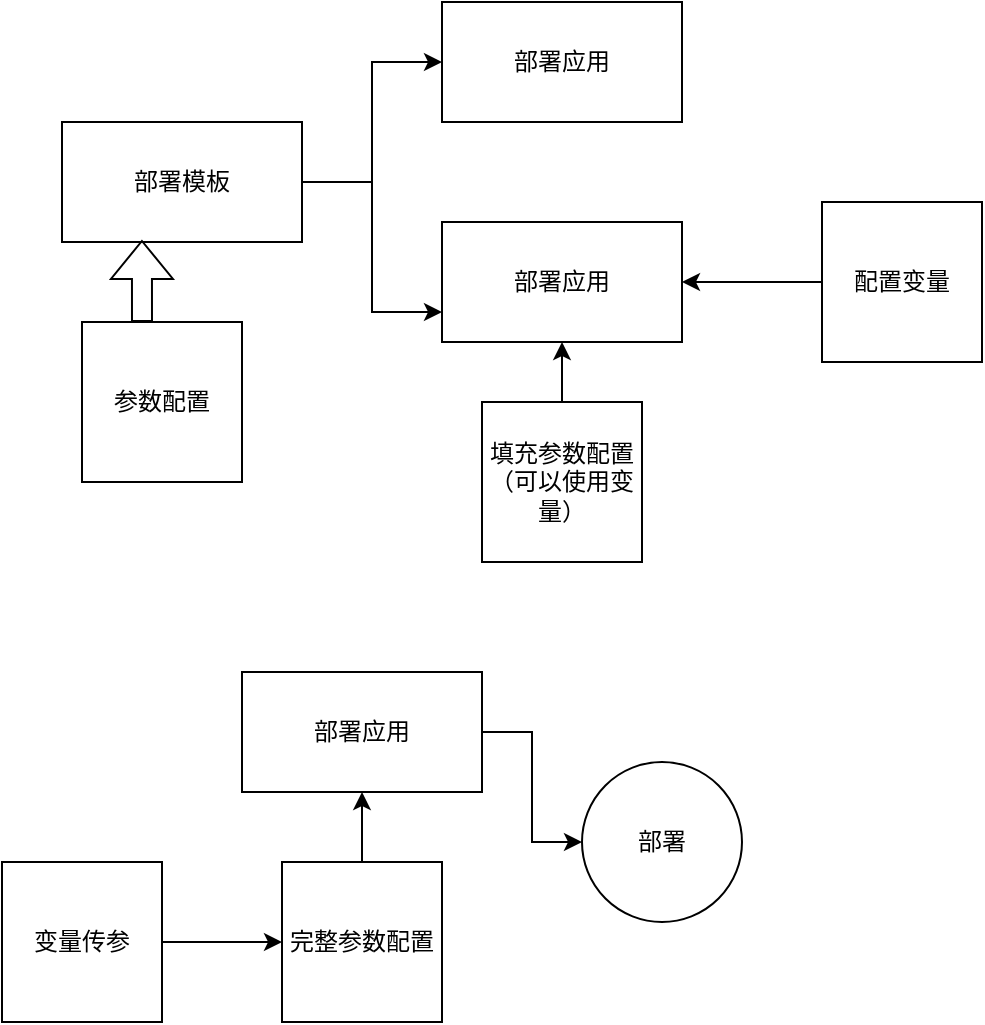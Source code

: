 <mxfile version="20.8.23" type="github">
  <diagram name="第 1 页" id="hGFbGkjWZbnYQ9rJkcJW">
    <mxGraphModel dx="1434" dy="764" grid="1" gridSize="10" guides="1" tooltips="1" connect="1" arrows="1" fold="1" page="1" pageScale="1" pageWidth="827" pageHeight="1169" math="0" shadow="0">
      <root>
        <mxCell id="0" />
        <mxCell id="1" parent="0" />
        <mxCell id="plHRYvymjFxcy7zUEGNi-4" style="edgeStyle=orthogonalEdgeStyle;rounded=0;orthogonalLoop=1;jettySize=auto;html=1;exitX=1;exitY=0.5;exitDx=0;exitDy=0;entryX=0;entryY=0.5;entryDx=0;entryDy=0;" edge="1" parent="1" source="plHRYvymjFxcy7zUEGNi-1" target="plHRYvymjFxcy7zUEGNi-2">
          <mxGeometry relative="1" as="geometry" />
        </mxCell>
        <mxCell id="plHRYvymjFxcy7zUEGNi-5" style="edgeStyle=orthogonalEdgeStyle;rounded=0;orthogonalLoop=1;jettySize=auto;html=1;exitX=1;exitY=0.5;exitDx=0;exitDy=0;entryX=0;entryY=0.75;entryDx=0;entryDy=0;" edge="1" parent="1" source="plHRYvymjFxcy7zUEGNi-1" target="plHRYvymjFxcy7zUEGNi-3">
          <mxGeometry relative="1" as="geometry" />
        </mxCell>
        <mxCell id="plHRYvymjFxcy7zUEGNi-1" value="部署模板" style="rounded=0;whiteSpace=wrap;html=1;" vertex="1" parent="1">
          <mxGeometry x="150" y="250" width="120" height="60" as="geometry" />
        </mxCell>
        <mxCell id="plHRYvymjFxcy7zUEGNi-2" value="部署应用" style="rounded=0;whiteSpace=wrap;html=1;" vertex="1" parent="1">
          <mxGeometry x="340" y="190" width="120" height="60" as="geometry" />
        </mxCell>
        <mxCell id="plHRYvymjFxcy7zUEGNi-3" value="部署应用" style="rounded=0;whiteSpace=wrap;html=1;" vertex="1" parent="1">
          <mxGeometry x="340" y="300" width="120" height="60" as="geometry" />
        </mxCell>
        <mxCell id="plHRYvymjFxcy7zUEGNi-6" value="参数配置" style="whiteSpace=wrap;html=1;aspect=fixed;" vertex="1" parent="1">
          <mxGeometry x="160" y="350" width="80" height="80" as="geometry" />
        </mxCell>
        <mxCell id="plHRYvymjFxcy7zUEGNi-9" value="" style="shape=flexArrow;endArrow=classic;html=1;rounded=0;entryX=0.333;entryY=0.983;entryDx=0;entryDy=0;entryPerimeter=0;" edge="1" parent="1" target="plHRYvymjFxcy7zUEGNi-1">
          <mxGeometry width="50" height="50" relative="1" as="geometry">
            <mxPoint x="190" y="350" as="sourcePoint" />
            <mxPoint x="240" y="300" as="targetPoint" />
          </mxGeometry>
        </mxCell>
        <mxCell id="plHRYvymjFxcy7zUEGNi-12" style="edgeStyle=orthogonalEdgeStyle;rounded=0;orthogonalLoop=1;jettySize=auto;html=1;exitX=0.5;exitY=0;exitDx=0;exitDy=0;" edge="1" parent="1" source="plHRYvymjFxcy7zUEGNi-10" target="plHRYvymjFxcy7zUEGNi-3">
          <mxGeometry relative="1" as="geometry" />
        </mxCell>
        <mxCell id="plHRYvymjFxcy7zUEGNi-10" value="填充参数配置&lt;br&gt;（可以使用变量）" style="whiteSpace=wrap;html=1;aspect=fixed;" vertex="1" parent="1">
          <mxGeometry x="360" y="390" width="80" height="80" as="geometry" />
        </mxCell>
        <mxCell id="plHRYvymjFxcy7zUEGNi-15" value="" style="edgeStyle=orthogonalEdgeStyle;rounded=0;orthogonalLoop=1;jettySize=auto;html=1;" edge="1" parent="1" source="plHRYvymjFxcy7zUEGNi-14" target="plHRYvymjFxcy7zUEGNi-3">
          <mxGeometry relative="1" as="geometry" />
        </mxCell>
        <mxCell id="plHRYvymjFxcy7zUEGNi-14" value="配置变量" style="whiteSpace=wrap;html=1;aspect=fixed;" vertex="1" parent="1">
          <mxGeometry x="530" y="290" width="80" height="80" as="geometry" />
        </mxCell>
        <mxCell id="plHRYvymjFxcy7zUEGNi-22" style="edgeStyle=orthogonalEdgeStyle;rounded=0;orthogonalLoop=1;jettySize=auto;html=1;exitX=1;exitY=0.5;exitDx=0;exitDy=0;" edge="1" parent="1" source="plHRYvymjFxcy7zUEGNi-17" target="plHRYvymjFxcy7zUEGNi-21">
          <mxGeometry relative="1" as="geometry" />
        </mxCell>
        <mxCell id="plHRYvymjFxcy7zUEGNi-17" value="部署应用" style="rounded=0;whiteSpace=wrap;html=1;" vertex="1" parent="1">
          <mxGeometry x="240" y="525" width="120" height="60" as="geometry" />
        </mxCell>
        <mxCell id="plHRYvymjFxcy7zUEGNi-20" style="edgeStyle=orthogonalEdgeStyle;rounded=0;orthogonalLoop=1;jettySize=auto;html=1;exitX=1;exitY=0.5;exitDx=0;exitDy=0;entryX=0;entryY=0.5;entryDx=0;entryDy=0;" edge="1" parent="1" source="plHRYvymjFxcy7zUEGNi-18" target="plHRYvymjFxcy7zUEGNi-19">
          <mxGeometry relative="1" as="geometry" />
        </mxCell>
        <mxCell id="plHRYvymjFxcy7zUEGNi-18" value="变量传参" style="whiteSpace=wrap;html=1;aspect=fixed;" vertex="1" parent="1">
          <mxGeometry x="120" y="620" width="80" height="80" as="geometry" />
        </mxCell>
        <mxCell id="plHRYvymjFxcy7zUEGNi-24" style="edgeStyle=orthogonalEdgeStyle;rounded=0;orthogonalLoop=1;jettySize=auto;html=1;exitX=0.5;exitY=0;exitDx=0;exitDy=0;" edge="1" parent="1" source="plHRYvymjFxcy7zUEGNi-19" target="plHRYvymjFxcy7zUEGNi-17">
          <mxGeometry relative="1" as="geometry" />
        </mxCell>
        <mxCell id="plHRYvymjFxcy7zUEGNi-19" value="完整参数配置" style="whiteSpace=wrap;html=1;aspect=fixed;" vertex="1" parent="1">
          <mxGeometry x="260" y="620" width="80" height="80" as="geometry" />
        </mxCell>
        <mxCell id="plHRYvymjFxcy7zUEGNi-21" value="部署" style="ellipse;whiteSpace=wrap;html=1;aspect=fixed;" vertex="1" parent="1">
          <mxGeometry x="410" y="570" width="80" height="80" as="geometry" />
        </mxCell>
      </root>
    </mxGraphModel>
  </diagram>
</mxfile>
